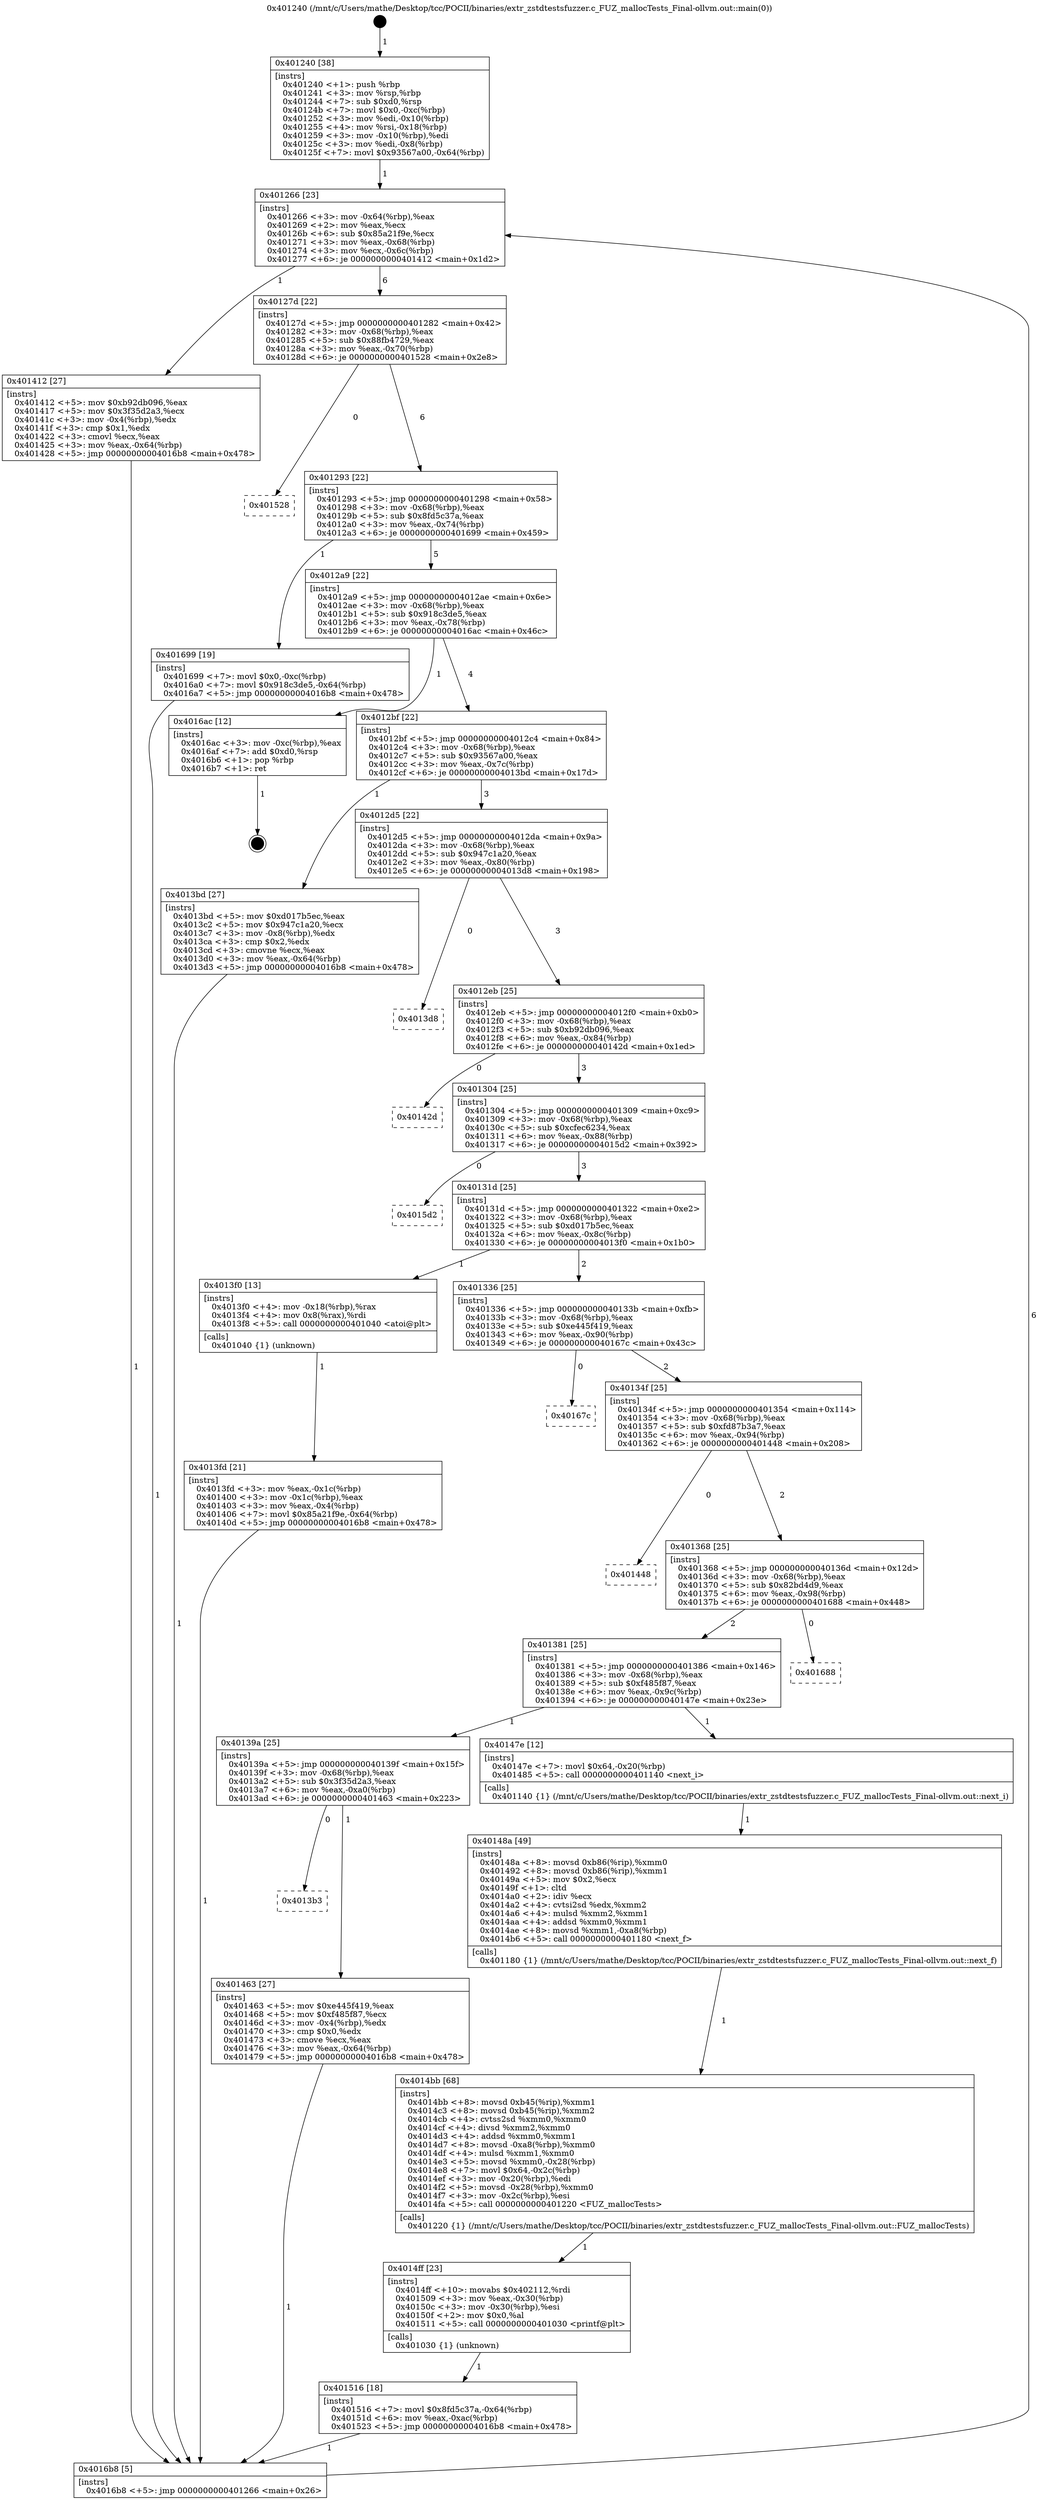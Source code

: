 digraph "0x401240" {
  label = "0x401240 (/mnt/c/Users/mathe/Desktop/tcc/POCII/binaries/extr_zstdtestsfuzzer.c_FUZ_mallocTests_Final-ollvm.out::main(0))"
  labelloc = "t"
  node[shape=record]

  Entry [label="",width=0.3,height=0.3,shape=circle,fillcolor=black,style=filled]
  "0x401266" [label="{
     0x401266 [23]\l
     | [instrs]\l
     &nbsp;&nbsp;0x401266 \<+3\>: mov -0x64(%rbp),%eax\l
     &nbsp;&nbsp;0x401269 \<+2\>: mov %eax,%ecx\l
     &nbsp;&nbsp;0x40126b \<+6\>: sub $0x85a21f9e,%ecx\l
     &nbsp;&nbsp;0x401271 \<+3\>: mov %eax,-0x68(%rbp)\l
     &nbsp;&nbsp;0x401274 \<+3\>: mov %ecx,-0x6c(%rbp)\l
     &nbsp;&nbsp;0x401277 \<+6\>: je 0000000000401412 \<main+0x1d2\>\l
  }"]
  "0x401412" [label="{
     0x401412 [27]\l
     | [instrs]\l
     &nbsp;&nbsp;0x401412 \<+5\>: mov $0xb92db096,%eax\l
     &nbsp;&nbsp;0x401417 \<+5\>: mov $0x3f35d2a3,%ecx\l
     &nbsp;&nbsp;0x40141c \<+3\>: mov -0x4(%rbp),%edx\l
     &nbsp;&nbsp;0x40141f \<+3\>: cmp $0x1,%edx\l
     &nbsp;&nbsp;0x401422 \<+3\>: cmovl %ecx,%eax\l
     &nbsp;&nbsp;0x401425 \<+3\>: mov %eax,-0x64(%rbp)\l
     &nbsp;&nbsp;0x401428 \<+5\>: jmp 00000000004016b8 \<main+0x478\>\l
  }"]
  "0x40127d" [label="{
     0x40127d [22]\l
     | [instrs]\l
     &nbsp;&nbsp;0x40127d \<+5\>: jmp 0000000000401282 \<main+0x42\>\l
     &nbsp;&nbsp;0x401282 \<+3\>: mov -0x68(%rbp),%eax\l
     &nbsp;&nbsp;0x401285 \<+5\>: sub $0x88fb4729,%eax\l
     &nbsp;&nbsp;0x40128a \<+3\>: mov %eax,-0x70(%rbp)\l
     &nbsp;&nbsp;0x40128d \<+6\>: je 0000000000401528 \<main+0x2e8\>\l
  }"]
  Exit [label="",width=0.3,height=0.3,shape=circle,fillcolor=black,style=filled,peripheries=2]
  "0x401528" [label="{
     0x401528\l
  }", style=dashed]
  "0x401293" [label="{
     0x401293 [22]\l
     | [instrs]\l
     &nbsp;&nbsp;0x401293 \<+5\>: jmp 0000000000401298 \<main+0x58\>\l
     &nbsp;&nbsp;0x401298 \<+3\>: mov -0x68(%rbp),%eax\l
     &nbsp;&nbsp;0x40129b \<+5\>: sub $0x8fd5c37a,%eax\l
     &nbsp;&nbsp;0x4012a0 \<+3\>: mov %eax,-0x74(%rbp)\l
     &nbsp;&nbsp;0x4012a3 \<+6\>: je 0000000000401699 \<main+0x459\>\l
  }"]
  "0x401516" [label="{
     0x401516 [18]\l
     | [instrs]\l
     &nbsp;&nbsp;0x401516 \<+7\>: movl $0x8fd5c37a,-0x64(%rbp)\l
     &nbsp;&nbsp;0x40151d \<+6\>: mov %eax,-0xac(%rbp)\l
     &nbsp;&nbsp;0x401523 \<+5\>: jmp 00000000004016b8 \<main+0x478\>\l
  }"]
  "0x401699" [label="{
     0x401699 [19]\l
     | [instrs]\l
     &nbsp;&nbsp;0x401699 \<+7\>: movl $0x0,-0xc(%rbp)\l
     &nbsp;&nbsp;0x4016a0 \<+7\>: movl $0x918c3de5,-0x64(%rbp)\l
     &nbsp;&nbsp;0x4016a7 \<+5\>: jmp 00000000004016b8 \<main+0x478\>\l
  }"]
  "0x4012a9" [label="{
     0x4012a9 [22]\l
     | [instrs]\l
     &nbsp;&nbsp;0x4012a9 \<+5\>: jmp 00000000004012ae \<main+0x6e\>\l
     &nbsp;&nbsp;0x4012ae \<+3\>: mov -0x68(%rbp),%eax\l
     &nbsp;&nbsp;0x4012b1 \<+5\>: sub $0x918c3de5,%eax\l
     &nbsp;&nbsp;0x4012b6 \<+3\>: mov %eax,-0x78(%rbp)\l
     &nbsp;&nbsp;0x4012b9 \<+6\>: je 00000000004016ac \<main+0x46c\>\l
  }"]
  "0x4014ff" [label="{
     0x4014ff [23]\l
     | [instrs]\l
     &nbsp;&nbsp;0x4014ff \<+10\>: movabs $0x402112,%rdi\l
     &nbsp;&nbsp;0x401509 \<+3\>: mov %eax,-0x30(%rbp)\l
     &nbsp;&nbsp;0x40150c \<+3\>: mov -0x30(%rbp),%esi\l
     &nbsp;&nbsp;0x40150f \<+2\>: mov $0x0,%al\l
     &nbsp;&nbsp;0x401511 \<+5\>: call 0000000000401030 \<printf@plt\>\l
     | [calls]\l
     &nbsp;&nbsp;0x401030 \{1\} (unknown)\l
  }"]
  "0x4016ac" [label="{
     0x4016ac [12]\l
     | [instrs]\l
     &nbsp;&nbsp;0x4016ac \<+3\>: mov -0xc(%rbp),%eax\l
     &nbsp;&nbsp;0x4016af \<+7\>: add $0xd0,%rsp\l
     &nbsp;&nbsp;0x4016b6 \<+1\>: pop %rbp\l
     &nbsp;&nbsp;0x4016b7 \<+1\>: ret\l
  }"]
  "0x4012bf" [label="{
     0x4012bf [22]\l
     | [instrs]\l
     &nbsp;&nbsp;0x4012bf \<+5\>: jmp 00000000004012c4 \<main+0x84\>\l
     &nbsp;&nbsp;0x4012c4 \<+3\>: mov -0x68(%rbp),%eax\l
     &nbsp;&nbsp;0x4012c7 \<+5\>: sub $0x93567a00,%eax\l
     &nbsp;&nbsp;0x4012cc \<+3\>: mov %eax,-0x7c(%rbp)\l
     &nbsp;&nbsp;0x4012cf \<+6\>: je 00000000004013bd \<main+0x17d\>\l
  }"]
  "0x4014bb" [label="{
     0x4014bb [68]\l
     | [instrs]\l
     &nbsp;&nbsp;0x4014bb \<+8\>: movsd 0xb45(%rip),%xmm1\l
     &nbsp;&nbsp;0x4014c3 \<+8\>: movsd 0xb45(%rip),%xmm2\l
     &nbsp;&nbsp;0x4014cb \<+4\>: cvtss2sd %xmm0,%xmm0\l
     &nbsp;&nbsp;0x4014cf \<+4\>: divsd %xmm2,%xmm0\l
     &nbsp;&nbsp;0x4014d3 \<+4\>: addsd %xmm0,%xmm1\l
     &nbsp;&nbsp;0x4014d7 \<+8\>: movsd -0xa8(%rbp),%xmm0\l
     &nbsp;&nbsp;0x4014df \<+4\>: mulsd %xmm1,%xmm0\l
     &nbsp;&nbsp;0x4014e3 \<+5\>: movsd %xmm0,-0x28(%rbp)\l
     &nbsp;&nbsp;0x4014e8 \<+7\>: movl $0x64,-0x2c(%rbp)\l
     &nbsp;&nbsp;0x4014ef \<+3\>: mov -0x20(%rbp),%edi\l
     &nbsp;&nbsp;0x4014f2 \<+5\>: movsd -0x28(%rbp),%xmm0\l
     &nbsp;&nbsp;0x4014f7 \<+3\>: mov -0x2c(%rbp),%esi\l
     &nbsp;&nbsp;0x4014fa \<+5\>: call 0000000000401220 \<FUZ_mallocTests\>\l
     | [calls]\l
     &nbsp;&nbsp;0x401220 \{1\} (/mnt/c/Users/mathe/Desktop/tcc/POCII/binaries/extr_zstdtestsfuzzer.c_FUZ_mallocTests_Final-ollvm.out::FUZ_mallocTests)\l
  }"]
  "0x4013bd" [label="{
     0x4013bd [27]\l
     | [instrs]\l
     &nbsp;&nbsp;0x4013bd \<+5\>: mov $0xd017b5ec,%eax\l
     &nbsp;&nbsp;0x4013c2 \<+5\>: mov $0x947c1a20,%ecx\l
     &nbsp;&nbsp;0x4013c7 \<+3\>: mov -0x8(%rbp),%edx\l
     &nbsp;&nbsp;0x4013ca \<+3\>: cmp $0x2,%edx\l
     &nbsp;&nbsp;0x4013cd \<+3\>: cmovne %ecx,%eax\l
     &nbsp;&nbsp;0x4013d0 \<+3\>: mov %eax,-0x64(%rbp)\l
     &nbsp;&nbsp;0x4013d3 \<+5\>: jmp 00000000004016b8 \<main+0x478\>\l
  }"]
  "0x4012d5" [label="{
     0x4012d5 [22]\l
     | [instrs]\l
     &nbsp;&nbsp;0x4012d5 \<+5\>: jmp 00000000004012da \<main+0x9a\>\l
     &nbsp;&nbsp;0x4012da \<+3\>: mov -0x68(%rbp),%eax\l
     &nbsp;&nbsp;0x4012dd \<+5\>: sub $0x947c1a20,%eax\l
     &nbsp;&nbsp;0x4012e2 \<+3\>: mov %eax,-0x80(%rbp)\l
     &nbsp;&nbsp;0x4012e5 \<+6\>: je 00000000004013d8 \<main+0x198\>\l
  }"]
  "0x4016b8" [label="{
     0x4016b8 [5]\l
     | [instrs]\l
     &nbsp;&nbsp;0x4016b8 \<+5\>: jmp 0000000000401266 \<main+0x26\>\l
  }"]
  "0x401240" [label="{
     0x401240 [38]\l
     | [instrs]\l
     &nbsp;&nbsp;0x401240 \<+1\>: push %rbp\l
     &nbsp;&nbsp;0x401241 \<+3\>: mov %rsp,%rbp\l
     &nbsp;&nbsp;0x401244 \<+7\>: sub $0xd0,%rsp\l
     &nbsp;&nbsp;0x40124b \<+7\>: movl $0x0,-0xc(%rbp)\l
     &nbsp;&nbsp;0x401252 \<+3\>: mov %edi,-0x10(%rbp)\l
     &nbsp;&nbsp;0x401255 \<+4\>: mov %rsi,-0x18(%rbp)\l
     &nbsp;&nbsp;0x401259 \<+3\>: mov -0x10(%rbp),%edi\l
     &nbsp;&nbsp;0x40125c \<+3\>: mov %edi,-0x8(%rbp)\l
     &nbsp;&nbsp;0x40125f \<+7\>: movl $0x93567a00,-0x64(%rbp)\l
  }"]
  "0x40148a" [label="{
     0x40148a [49]\l
     | [instrs]\l
     &nbsp;&nbsp;0x40148a \<+8\>: movsd 0xb86(%rip),%xmm0\l
     &nbsp;&nbsp;0x401492 \<+8\>: movsd 0xb86(%rip),%xmm1\l
     &nbsp;&nbsp;0x40149a \<+5\>: mov $0x2,%ecx\l
     &nbsp;&nbsp;0x40149f \<+1\>: cltd\l
     &nbsp;&nbsp;0x4014a0 \<+2\>: idiv %ecx\l
     &nbsp;&nbsp;0x4014a2 \<+4\>: cvtsi2sd %edx,%xmm2\l
     &nbsp;&nbsp;0x4014a6 \<+4\>: mulsd %xmm2,%xmm1\l
     &nbsp;&nbsp;0x4014aa \<+4\>: addsd %xmm0,%xmm1\l
     &nbsp;&nbsp;0x4014ae \<+8\>: movsd %xmm1,-0xa8(%rbp)\l
     &nbsp;&nbsp;0x4014b6 \<+5\>: call 0000000000401180 \<next_f\>\l
     | [calls]\l
     &nbsp;&nbsp;0x401180 \{1\} (/mnt/c/Users/mathe/Desktop/tcc/POCII/binaries/extr_zstdtestsfuzzer.c_FUZ_mallocTests_Final-ollvm.out::next_f)\l
  }"]
  "0x4013d8" [label="{
     0x4013d8\l
  }", style=dashed]
  "0x4012eb" [label="{
     0x4012eb [25]\l
     | [instrs]\l
     &nbsp;&nbsp;0x4012eb \<+5\>: jmp 00000000004012f0 \<main+0xb0\>\l
     &nbsp;&nbsp;0x4012f0 \<+3\>: mov -0x68(%rbp),%eax\l
     &nbsp;&nbsp;0x4012f3 \<+5\>: sub $0xb92db096,%eax\l
     &nbsp;&nbsp;0x4012f8 \<+6\>: mov %eax,-0x84(%rbp)\l
     &nbsp;&nbsp;0x4012fe \<+6\>: je 000000000040142d \<main+0x1ed\>\l
  }"]
  "0x4013b3" [label="{
     0x4013b3\l
  }", style=dashed]
  "0x40142d" [label="{
     0x40142d\l
  }", style=dashed]
  "0x401304" [label="{
     0x401304 [25]\l
     | [instrs]\l
     &nbsp;&nbsp;0x401304 \<+5\>: jmp 0000000000401309 \<main+0xc9\>\l
     &nbsp;&nbsp;0x401309 \<+3\>: mov -0x68(%rbp),%eax\l
     &nbsp;&nbsp;0x40130c \<+5\>: sub $0xcfec6234,%eax\l
     &nbsp;&nbsp;0x401311 \<+6\>: mov %eax,-0x88(%rbp)\l
     &nbsp;&nbsp;0x401317 \<+6\>: je 00000000004015d2 \<main+0x392\>\l
  }"]
  "0x401463" [label="{
     0x401463 [27]\l
     | [instrs]\l
     &nbsp;&nbsp;0x401463 \<+5\>: mov $0xe445f419,%eax\l
     &nbsp;&nbsp;0x401468 \<+5\>: mov $0xf485f87,%ecx\l
     &nbsp;&nbsp;0x40146d \<+3\>: mov -0x4(%rbp),%edx\l
     &nbsp;&nbsp;0x401470 \<+3\>: cmp $0x0,%edx\l
     &nbsp;&nbsp;0x401473 \<+3\>: cmove %ecx,%eax\l
     &nbsp;&nbsp;0x401476 \<+3\>: mov %eax,-0x64(%rbp)\l
     &nbsp;&nbsp;0x401479 \<+5\>: jmp 00000000004016b8 \<main+0x478\>\l
  }"]
  "0x4015d2" [label="{
     0x4015d2\l
  }", style=dashed]
  "0x40131d" [label="{
     0x40131d [25]\l
     | [instrs]\l
     &nbsp;&nbsp;0x40131d \<+5\>: jmp 0000000000401322 \<main+0xe2\>\l
     &nbsp;&nbsp;0x401322 \<+3\>: mov -0x68(%rbp),%eax\l
     &nbsp;&nbsp;0x401325 \<+5\>: sub $0xd017b5ec,%eax\l
     &nbsp;&nbsp;0x40132a \<+6\>: mov %eax,-0x8c(%rbp)\l
     &nbsp;&nbsp;0x401330 \<+6\>: je 00000000004013f0 \<main+0x1b0\>\l
  }"]
  "0x40139a" [label="{
     0x40139a [25]\l
     | [instrs]\l
     &nbsp;&nbsp;0x40139a \<+5\>: jmp 000000000040139f \<main+0x15f\>\l
     &nbsp;&nbsp;0x40139f \<+3\>: mov -0x68(%rbp),%eax\l
     &nbsp;&nbsp;0x4013a2 \<+5\>: sub $0x3f35d2a3,%eax\l
     &nbsp;&nbsp;0x4013a7 \<+6\>: mov %eax,-0xa0(%rbp)\l
     &nbsp;&nbsp;0x4013ad \<+6\>: je 0000000000401463 \<main+0x223\>\l
  }"]
  "0x4013f0" [label="{
     0x4013f0 [13]\l
     | [instrs]\l
     &nbsp;&nbsp;0x4013f0 \<+4\>: mov -0x18(%rbp),%rax\l
     &nbsp;&nbsp;0x4013f4 \<+4\>: mov 0x8(%rax),%rdi\l
     &nbsp;&nbsp;0x4013f8 \<+5\>: call 0000000000401040 \<atoi@plt\>\l
     | [calls]\l
     &nbsp;&nbsp;0x401040 \{1\} (unknown)\l
  }"]
  "0x401336" [label="{
     0x401336 [25]\l
     | [instrs]\l
     &nbsp;&nbsp;0x401336 \<+5\>: jmp 000000000040133b \<main+0xfb\>\l
     &nbsp;&nbsp;0x40133b \<+3\>: mov -0x68(%rbp),%eax\l
     &nbsp;&nbsp;0x40133e \<+5\>: sub $0xe445f419,%eax\l
     &nbsp;&nbsp;0x401343 \<+6\>: mov %eax,-0x90(%rbp)\l
     &nbsp;&nbsp;0x401349 \<+6\>: je 000000000040167c \<main+0x43c\>\l
  }"]
  "0x4013fd" [label="{
     0x4013fd [21]\l
     | [instrs]\l
     &nbsp;&nbsp;0x4013fd \<+3\>: mov %eax,-0x1c(%rbp)\l
     &nbsp;&nbsp;0x401400 \<+3\>: mov -0x1c(%rbp),%eax\l
     &nbsp;&nbsp;0x401403 \<+3\>: mov %eax,-0x4(%rbp)\l
     &nbsp;&nbsp;0x401406 \<+7\>: movl $0x85a21f9e,-0x64(%rbp)\l
     &nbsp;&nbsp;0x40140d \<+5\>: jmp 00000000004016b8 \<main+0x478\>\l
  }"]
  "0x40147e" [label="{
     0x40147e [12]\l
     | [instrs]\l
     &nbsp;&nbsp;0x40147e \<+7\>: movl $0x64,-0x20(%rbp)\l
     &nbsp;&nbsp;0x401485 \<+5\>: call 0000000000401140 \<next_i\>\l
     | [calls]\l
     &nbsp;&nbsp;0x401140 \{1\} (/mnt/c/Users/mathe/Desktop/tcc/POCII/binaries/extr_zstdtestsfuzzer.c_FUZ_mallocTests_Final-ollvm.out::next_i)\l
  }"]
  "0x40167c" [label="{
     0x40167c\l
  }", style=dashed]
  "0x40134f" [label="{
     0x40134f [25]\l
     | [instrs]\l
     &nbsp;&nbsp;0x40134f \<+5\>: jmp 0000000000401354 \<main+0x114\>\l
     &nbsp;&nbsp;0x401354 \<+3\>: mov -0x68(%rbp),%eax\l
     &nbsp;&nbsp;0x401357 \<+5\>: sub $0xfd87b3a7,%eax\l
     &nbsp;&nbsp;0x40135c \<+6\>: mov %eax,-0x94(%rbp)\l
     &nbsp;&nbsp;0x401362 \<+6\>: je 0000000000401448 \<main+0x208\>\l
  }"]
  "0x401381" [label="{
     0x401381 [25]\l
     | [instrs]\l
     &nbsp;&nbsp;0x401381 \<+5\>: jmp 0000000000401386 \<main+0x146\>\l
     &nbsp;&nbsp;0x401386 \<+3\>: mov -0x68(%rbp),%eax\l
     &nbsp;&nbsp;0x401389 \<+5\>: sub $0xf485f87,%eax\l
     &nbsp;&nbsp;0x40138e \<+6\>: mov %eax,-0x9c(%rbp)\l
     &nbsp;&nbsp;0x401394 \<+6\>: je 000000000040147e \<main+0x23e\>\l
  }"]
  "0x401448" [label="{
     0x401448\l
  }", style=dashed]
  "0x401368" [label="{
     0x401368 [25]\l
     | [instrs]\l
     &nbsp;&nbsp;0x401368 \<+5\>: jmp 000000000040136d \<main+0x12d\>\l
     &nbsp;&nbsp;0x40136d \<+3\>: mov -0x68(%rbp),%eax\l
     &nbsp;&nbsp;0x401370 \<+5\>: sub $0x82bd4d9,%eax\l
     &nbsp;&nbsp;0x401375 \<+6\>: mov %eax,-0x98(%rbp)\l
     &nbsp;&nbsp;0x40137b \<+6\>: je 0000000000401688 \<main+0x448\>\l
  }"]
  "0x401688" [label="{
     0x401688\l
  }", style=dashed]
  Entry -> "0x401240" [label=" 1"]
  "0x401266" -> "0x401412" [label=" 1"]
  "0x401266" -> "0x40127d" [label=" 6"]
  "0x4016ac" -> Exit [label=" 1"]
  "0x40127d" -> "0x401528" [label=" 0"]
  "0x40127d" -> "0x401293" [label=" 6"]
  "0x401699" -> "0x4016b8" [label=" 1"]
  "0x401293" -> "0x401699" [label=" 1"]
  "0x401293" -> "0x4012a9" [label=" 5"]
  "0x401516" -> "0x4016b8" [label=" 1"]
  "0x4012a9" -> "0x4016ac" [label=" 1"]
  "0x4012a9" -> "0x4012bf" [label=" 4"]
  "0x4014ff" -> "0x401516" [label=" 1"]
  "0x4012bf" -> "0x4013bd" [label=" 1"]
  "0x4012bf" -> "0x4012d5" [label=" 3"]
  "0x4013bd" -> "0x4016b8" [label=" 1"]
  "0x401240" -> "0x401266" [label=" 1"]
  "0x4016b8" -> "0x401266" [label=" 6"]
  "0x4014bb" -> "0x4014ff" [label=" 1"]
  "0x4012d5" -> "0x4013d8" [label=" 0"]
  "0x4012d5" -> "0x4012eb" [label=" 3"]
  "0x40148a" -> "0x4014bb" [label=" 1"]
  "0x4012eb" -> "0x40142d" [label=" 0"]
  "0x4012eb" -> "0x401304" [label=" 3"]
  "0x40147e" -> "0x40148a" [label=" 1"]
  "0x401304" -> "0x4015d2" [label=" 0"]
  "0x401304" -> "0x40131d" [label=" 3"]
  "0x401463" -> "0x4016b8" [label=" 1"]
  "0x40131d" -> "0x4013f0" [label=" 1"]
  "0x40131d" -> "0x401336" [label=" 2"]
  "0x4013f0" -> "0x4013fd" [label=" 1"]
  "0x4013fd" -> "0x4016b8" [label=" 1"]
  "0x401412" -> "0x4016b8" [label=" 1"]
  "0x40139a" -> "0x401463" [label=" 1"]
  "0x401336" -> "0x40167c" [label=" 0"]
  "0x401336" -> "0x40134f" [label=" 2"]
  "0x40139a" -> "0x4013b3" [label=" 0"]
  "0x40134f" -> "0x401448" [label=" 0"]
  "0x40134f" -> "0x401368" [label=" 2"]
  "0x401381" -> "0x40147e" [label=" 1"]
  "0x401368" -> "0x401688" [label=" 0"]
  "0x401368" -> "0x401381" [label=" 2"]
  "0x401381" -> "0x40139a" [label=" 1"]
}

